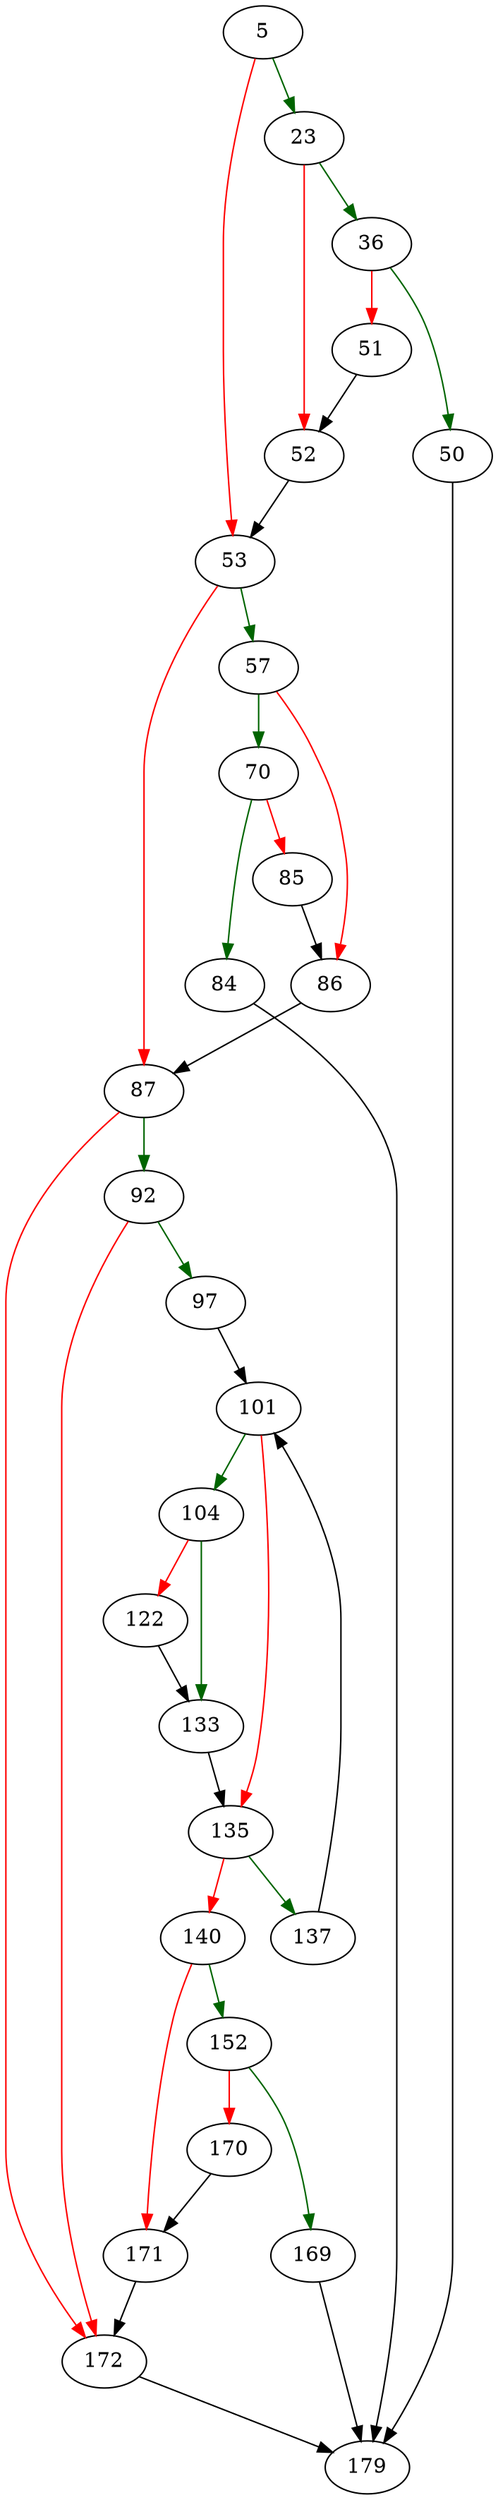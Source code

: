 strict digraph "completionFilter" {
	// Node definitions.
	5 [entry=true];
	23;
	53;
	36;
	52;
	50;
	51;
	179;
	57;
	87;
	70;
	86;
	84;
	85;
	92;
	172;
	97;
	101;
	104;
	135;
	133;
	122;
	137;
	140;
	152;
	171;
	169;
	170;

	// Edge definitions.
	5 -> 23 [
		color=darkgreen
		cond=true
	];
	5 -> 53 [
		color=red
		cond=false
	];
	23 -> 36 [
		color=darkgreen
		cond=true
	];
	23 -> 52 [
		color=red
		cond=false
	];
	53 -> 57 [
		color=darkgreen
		cond=true
	];
	53 -> 87 [
		color=red
		cond=false
	];
	36 -> 50 [
		color=darkgreen
		cond=true
	];
	36 -> 51 [
		color=red
		cond=false
	];
	52 -> 53;
	50 -> 179;
	51 -> 52;
	57 -> 70 [
		color=darkgreen
		cond=true
	];
	57 -> 86 [
		color=red
		cond=false
	];
	87 -> 92 [
		color=darkgreen
		cond=true
	];
	87 -> 172 [
		color=red
		cond=false
	];
	70 -> 84 [
		color=darkgreen
		cond=true
	];
	70 -> 85 [
		color=red
		cond=false
	];
	86 -> 87;
	84 -> 179;
	85 -> 86;
	92 -> 172 [
		color=red
		cond=false
	];
	92 -> 97 [
		color=darkgreen
		cond=true
	];
	172 -> 179;
	97 -> 101;
	101 -> 104 [
		color=darkgreen
		cond=true
	];
	101 -> 135 [
		color=red
		cond=false
	];
	104 -> 133 [
		color=darkgreen
		cond=true
	];
	104 -> 122 [
		color=red
		cond=false
	];
	135 -> 137 [
		color=darkgreen
		cond=true
	];
	135 -> 140 [
		color=red
		cond=false
	];
	133 -> 135;
	122 -> 133;
	137 -> 101;
	140 -> 152 [
		color=darkgreen
		cond=true
	];
	140 -> 171 [
		color=red
		cond=false
	];
	152 -> 169 [
		color=darkgreen
		cond=true
	];
	152 -> 170 [
		color=red
		cond=false
	];
	171 -> 172;
	169 -> 179;
	170 -> 171;
}